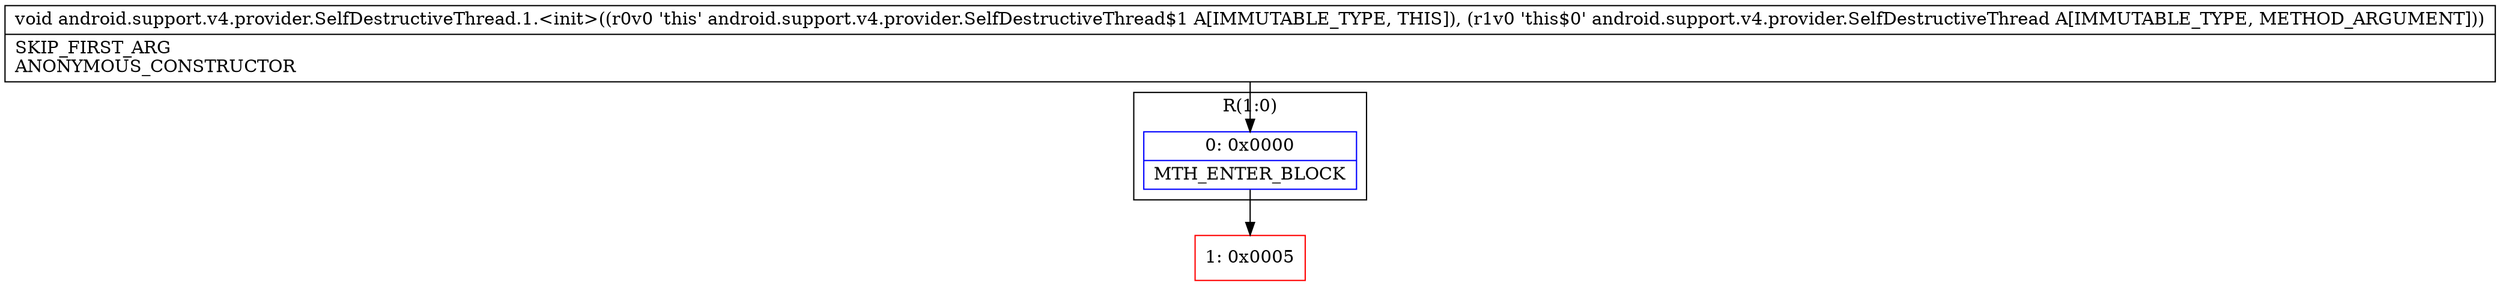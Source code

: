 digraph "CFG forandroid.support.v4.provider.SelfDestructiveThread.1.\<init\>(Landroid\/support\/v4\/provider\/SelfDestructiveThread;)V" {
subgraph cluster_Region_400731825 {
label = "R(1:0)";
node [shape=record,color=blue];
Node_0 [shape=record,label="{0\:\ 0x0000|MTH_ENTER_BLOCK\l}"];
}
Node_1 [shape=record,color=red,label="{1\:\ 0x0005}"];
MethodNode[shape=record,label="{void android.support.v4.provider.SelfDestructiveThread.1.\<init\>((r0v0 'this' android.support.v4.provider.SelfDestructiveThread$1 A[IMMUTABLE_TYPE, THIS]), (r1v0 'this$0' android.support.v4.provider.SelfDestructiveThread A[IMMUTABLE_TYPE, METHOD_ARGUMENT]))  | SKIP_FIRST_ARG\lANONYMOUS_CONSTRUCTOR\l}"];
MethodNode -> Node_0;
Node_0 -> Node_1;
}

